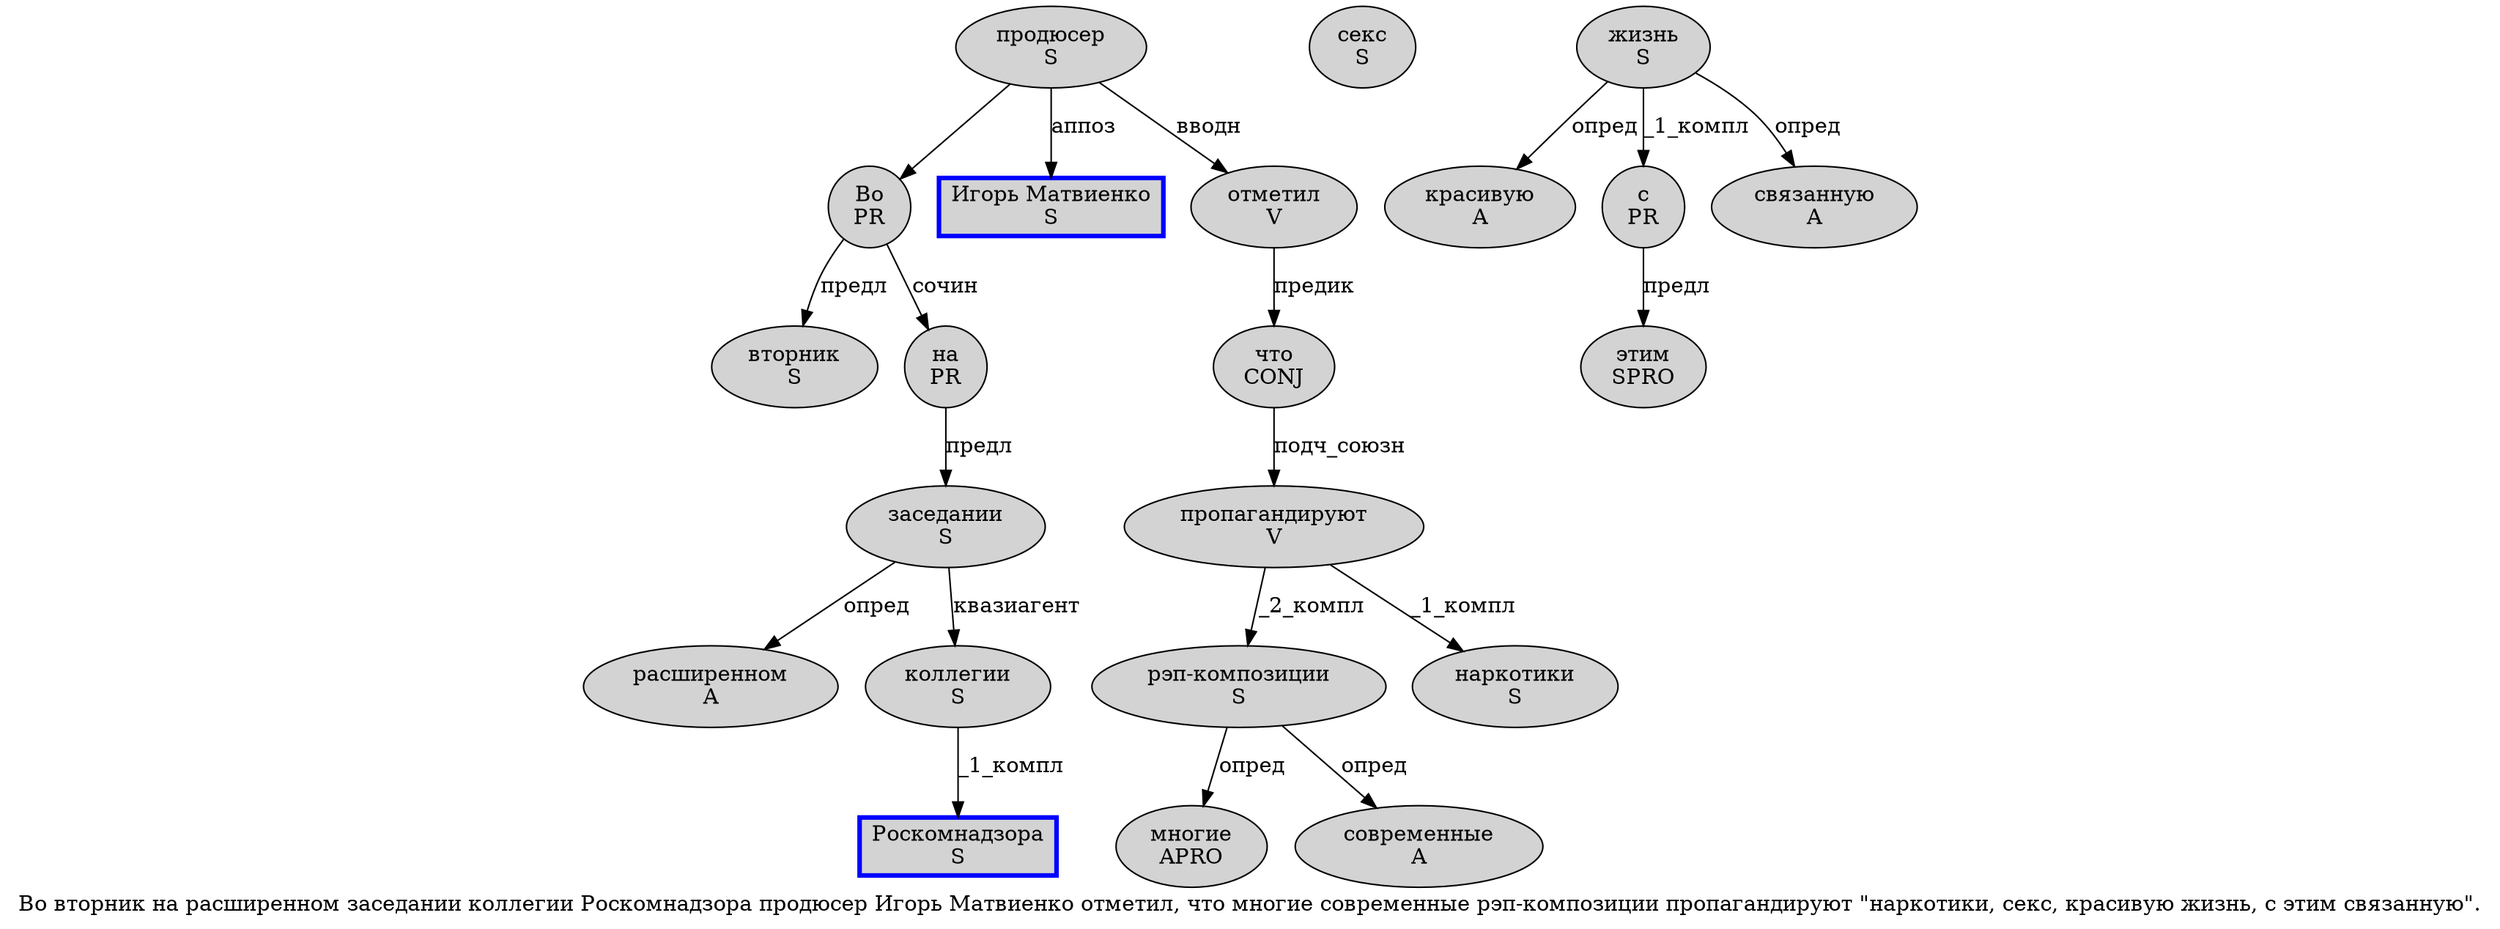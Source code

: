 digraph SENTENCE_1173 {
	graph [label="Во вторник на расширенном заседании коллегии Роскомнадзора продюсер Игорь Матвиенко отметил, что многие современные рэп-композиции пропагандируют \"наркотики, секс, красивую жизнь, с этим связанную\"."]
	node [style=filled]
		0 [label="Во
PR" color="" fillcolor=lightgray penwidth=1 shape=ellipse]
		1 [label="вторник
S" color="" fillcolor=lightgray penwidth=1 shape=ellipse]
		2 [label="на
PR" color="" fillcolor=lightgray penwidth=1 shape=ellipse]
		3 [label="расширенном
A" color="" fillcolor=lightgray penwidth=1 shape=ellipse]
		4 [label="заседании
S" color="" fillcolor=lightgray penwidth=1 shape=ellipse]
		5 [label="коллегии
S" color="" fillcolor=lightgray penwidth=1 shape=ellipse]
		6 [label="Роскомнадзора
S" color=blue fillcolor=lightgray penwidth=3 shape=box]
		7 [label="продюсер
S" color="" fillcolor=lightgray penwidth=1 shape=ellipse]
		8 [label="Игорь Матвиенко
S" color=blue fillcolor=lightgray penwidth=3 shape=box]
		9 [label="отметил
V" color="" fillcolor=lightgray penwidth=1 shape=ellipse]
		11 [label="что
CONJ" color="" fillcolor=lightgray penwidth=1 shape=ellipse]
		12 [label="многие
APRO" color="" fillcolor=lightgray penwidth=1 shape=ellipse]
		13 [label="современные
A" color="" fillcolor=lightgray penwidth=1 shape=ellipse]
		14 [label="рэп-композиции
S" color="" fillcolor=lightgray penwidth=1 shape=ellipse]
		15 [label="пропагандируют
V" color="" fillcolor=lightgray penwidth=1 shape=ellipse]
		17 [label="наркотики
S" color="" fillcolor=lightgray penwidth=1 shape=ellipse]
		19 [label="секс
S" color="" fillcolor=lightgray penwidth=1 shape=ellipse]
		21 [label="красивую
A" color="" fillcolor=lightgray penwidth=1 shape=ellipse]
		22 [label="жизнь
S" color="" fillcolor=lightgray penwidth=1 shape=ellipse]
		24 [label="с
PR" color="" fillcolor=lightgray penwidth=1 shape=ellipse]
		25 [label="этим
SPRO" color="" fillcolor=lightgray penwidth=1 shape=ellipse]
		26 [label="связанную
A" color="" fillcolor=lightgray penwidth=1 shape=ellipse]
			0 -> 1 [label="предл"]
			0 -> 2 [label="сочин"]
			7 -> 0
			7 -> 8 [label="аппоз"]
			7 -> 9 [label="вводн"]
			5 -> 6 [label="_1_компл"]
			15 -> 14 [label="_2_компл"]
			15 -> 17 [label="_1_компл"]
			14 -> 12 [label="опред"]
			14 -> 13 [label="опред"]
			2 -> 4 [label="предл"]
			4 -> 3 [label="опред"]
			4 -> 5 [label="квазиагент"]
			24 -> 25 [label="предл"]
			9 -> 11 [label="предик"]
			11 -> 15 [label="подч_союзн"]
			22 -> 21 [label="опред"]
			22 -> 24 [label="_1_компл"]
			22 -> 26 [label="опред"]
}